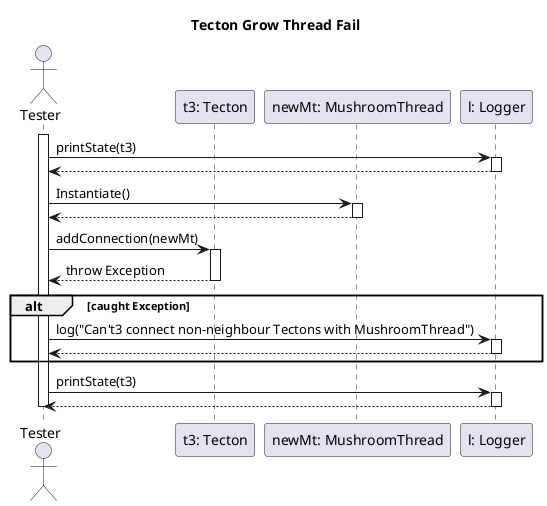 @startuml tectonGrowThreadTest

title Tecton Grow Thread Fail

actor "Tester" as tst
participant "t3: Tecton" as t3
participant "newMt: MushroomThread" as newMt
participant "l: Logger" as l

activate tst

tst -> l: printState(t3)
activate l
tst <-- l
deactivate l

tst -> newMt: Instantiate()
activate newMt
tst <-- newMt
deactivate newMt

tst -> t3: addConnection(newMt)
activate t3

tst <-- t3: throw Exception
deactivate t3

alt caught Exception
    tst -> l: log("Can't3 connect non-neighbour Tectons with MushroomThread")
    activate l
    tst <-- l
    deactivate l    
end

tst -> l: printState(t3)
activate l
tst <-- l
deactivate l

deactivate tst

@enduml